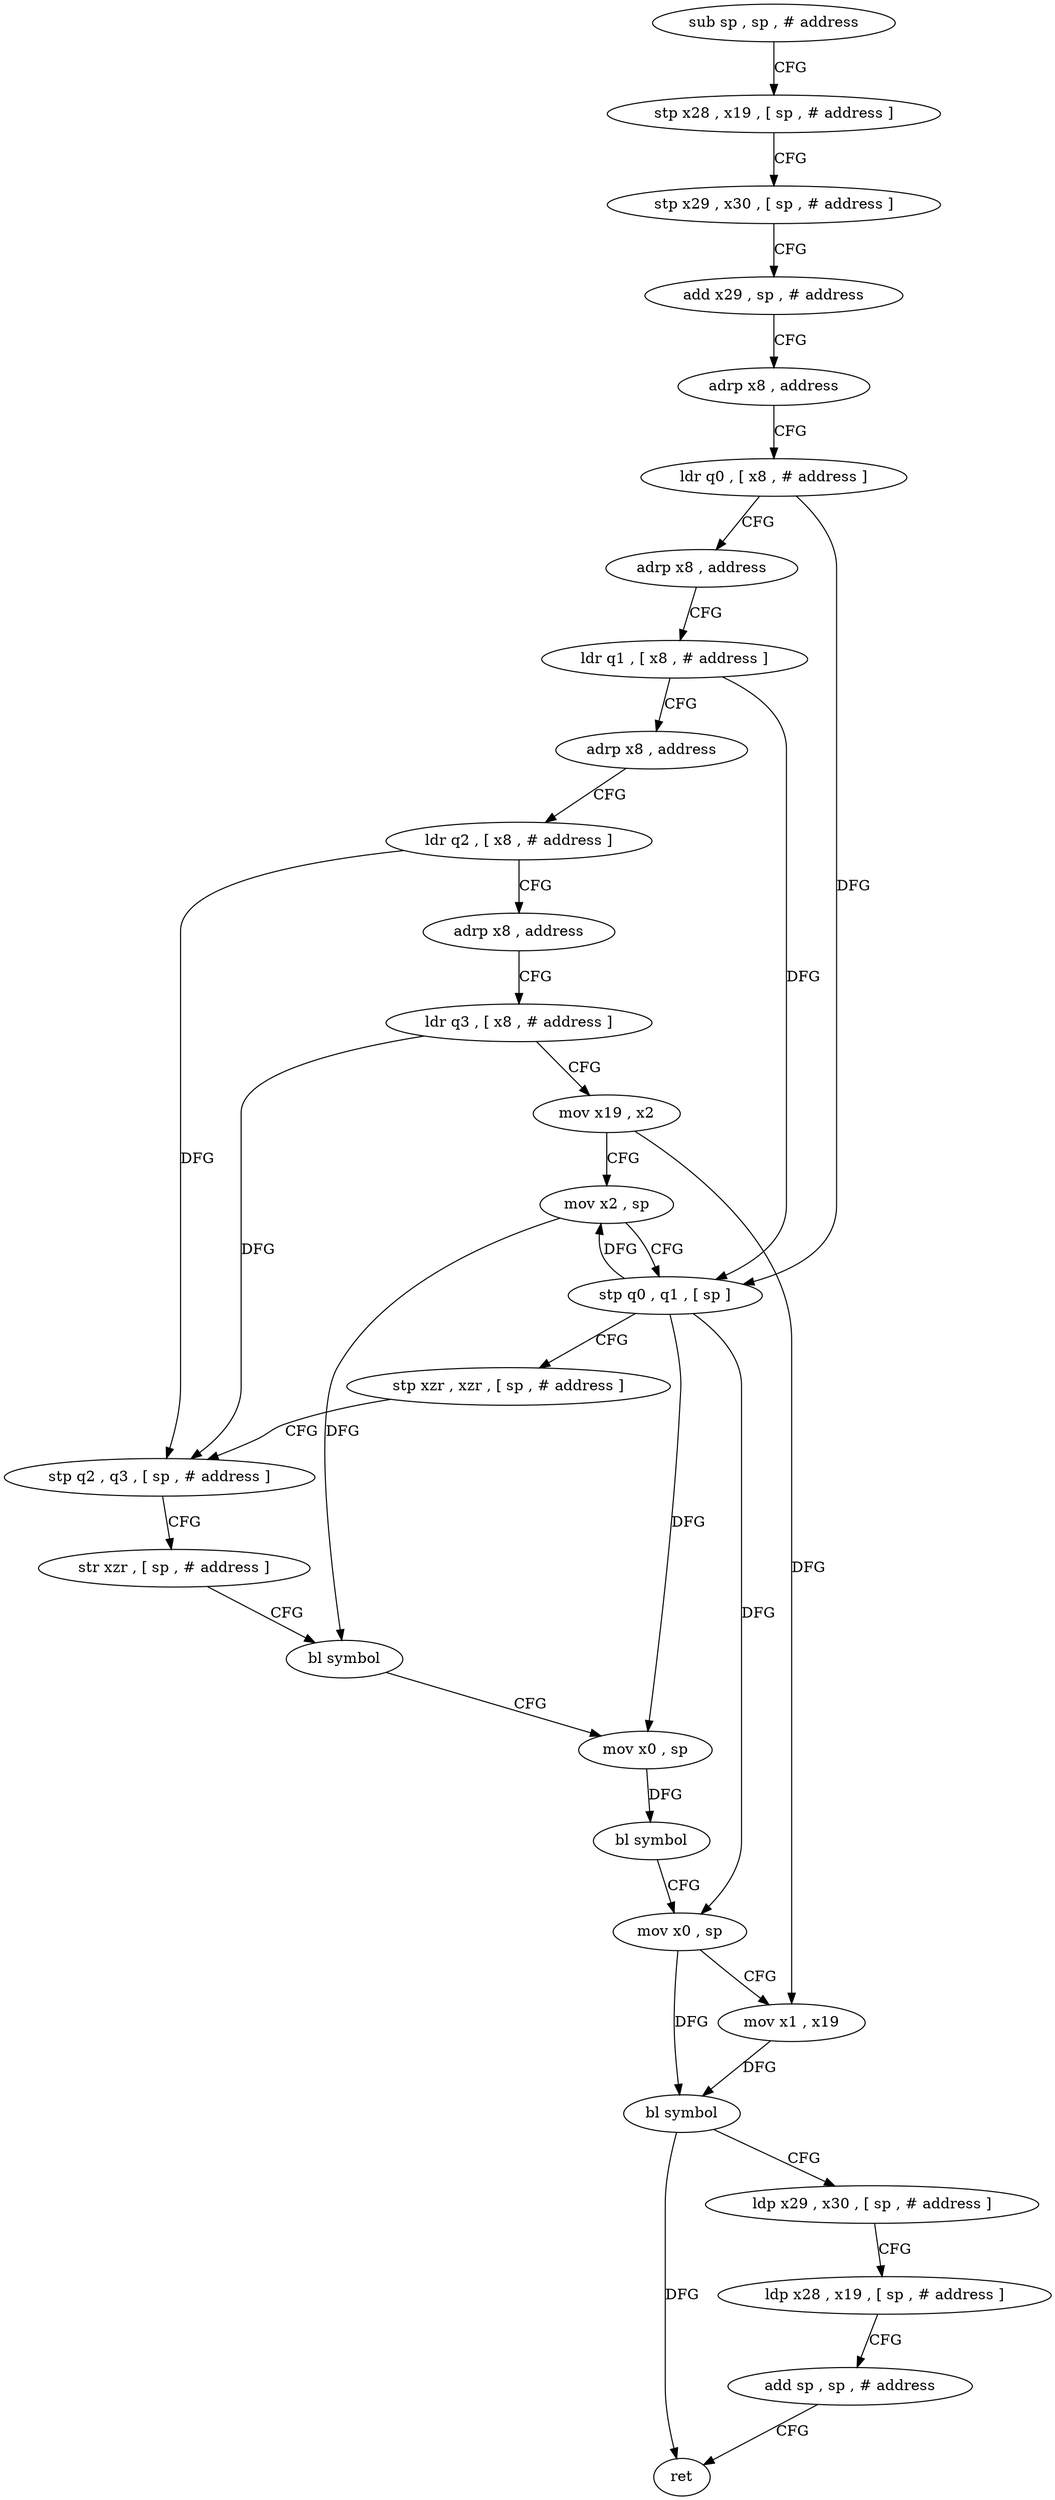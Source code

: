 digraph "func" {
"4242116" [label = "sub sp , sp , # address" ]
"4242120" [label = "stp x28 , x19 , [ sp , # address ]" ]
"4242124" [label = "stp x29 , x30 , [ sp , # address ]" ]
"4242128" [label = "add x29 , sp , # address" ]
"4242132" [label = "adrp x8 , address" ]
"4242136" [label = "ldr q0 , [ x8 , # address ]" ]
"4242140" [label = "adrp x8 , address" ]
"4242144" [label = "ldr q1 , [ x8 , # address ]" ]
"4242148" [label = "adrp x8 , address" ]
"4242152" [label = "ldr q2 , [ x8 , # address ]" ]
"4242156" [label = "adrp x8 , address" ]
"4242160" [label = "ldr q3 , [ x8 , # address ]" ]
"4242164" [label = "mov x19 , x2" ]
"4242168" [label = "mov x2 , sp" ]
"4242172" [label = "stp q0 , q1 , [ sp ]" ]
"4242176" [label = "stp xzr , xzr , [ sp , # address ]" ]
"4242180" [label = "stp q2 , q3 , [ sp , # address ]" ]
"4242184" [label = "str xzr , [ sp , # address ]" ]
"4242188" [label = "bl symbol" ]
"4242192" [label = "mov x0 , sp" ]
"4242196" [label = "bl symbol" ]
"4242200" [label = "mov x0 , sp" ]
"4242204" [label = "mov x1 , x19" ]
"4242208" [label = "bl symbol" ]
"4242212" [label = "ldp x29 , x30 , [ sp , # address ]" ]
"4242216" [label = "ldp x28 , x19 , [ sp , # address ]" ]
"4242220" [label = "add sp , sp , # address" ]
"4242224" [label = "ret" ]
"4242116" -> "4242120" [ label = "CFG" ]
"4242120" -> "4242124" [ label = "CFG" ]
"4242124" -> "4242128" [ label = "CFG" ]
"4242128" -> "4242132" [ label = "CFG" ]
"4242132" -> "4242136" [ label = "CFG" ]
"4242136" -> "4242140" [ label = "CFG" ]
"4242136" -> "4242172" [ label = "DFG" ]
"4242140" -> "4242144" [ label = "CFG" ]
"4242144" -> "4242148" [ label = "CFG" ]
"4242144" -> "4242172" [ label = "DFG" ]
"4242148" -> "4242152" [ label = "CFG" ]
"4242152" -> "4242156" [ label = "CFG" ]
"4242152" -> "4242180" [ label = "DFG" ]
"4242156" -> "4242160" [ label = "CFG" ]
"4242160" -> "4242164" [ label = "CFG" ]
"4242160" -> "4242180" [ label = "DFG" ]
"4242164" -> "4242168" [ label = "CFG" ]
"4242164" -> "4242204" [ label = "DFG" ]
"4242168" -> "4242172" [ label = "CFG" ]
"4242168" -> "4242188" [ label = "DFG" ]
"4242172" -> "4242176" [ label = "CFG" ]
"4242172" -> "4242168" [ label = "DFG" ]
"4242172" -> "4242192" [ label = "DFG" ]
"4242172" -> "4242200" [ label = "DFG" ]
"4242176" -> "4242180" [ label = "CFG" ]
"4242180" -> "4242184" [ label = "CFG" ]
"4242184" -> "4242188" [ label = "CFG" ]
"4242188" -> "4242192" [ label = "CFG" ]
"4242192" -> "4242196" [ label = "DFG" ]
"4242196" -> "4242200" [ label = "CFG" ]
"4242200" -> "4242204" [ label = "CFG" ]
"4242200" -> "4242208" [ label = "DFG" ]
"4242204" -> "4242208" [ label = "DFG" ]
"4242208" -> "4242212" [ label = "CFG" ]
"4242208" -> "4242224" [ label = "DFG" ]
"4242212" -> "4242216" [ label = "CFG" ]
"4242216" -> "4242220" [ label = "CFG" ]
"4242220" -> "4242224" [ label = "CFG" ]
}
